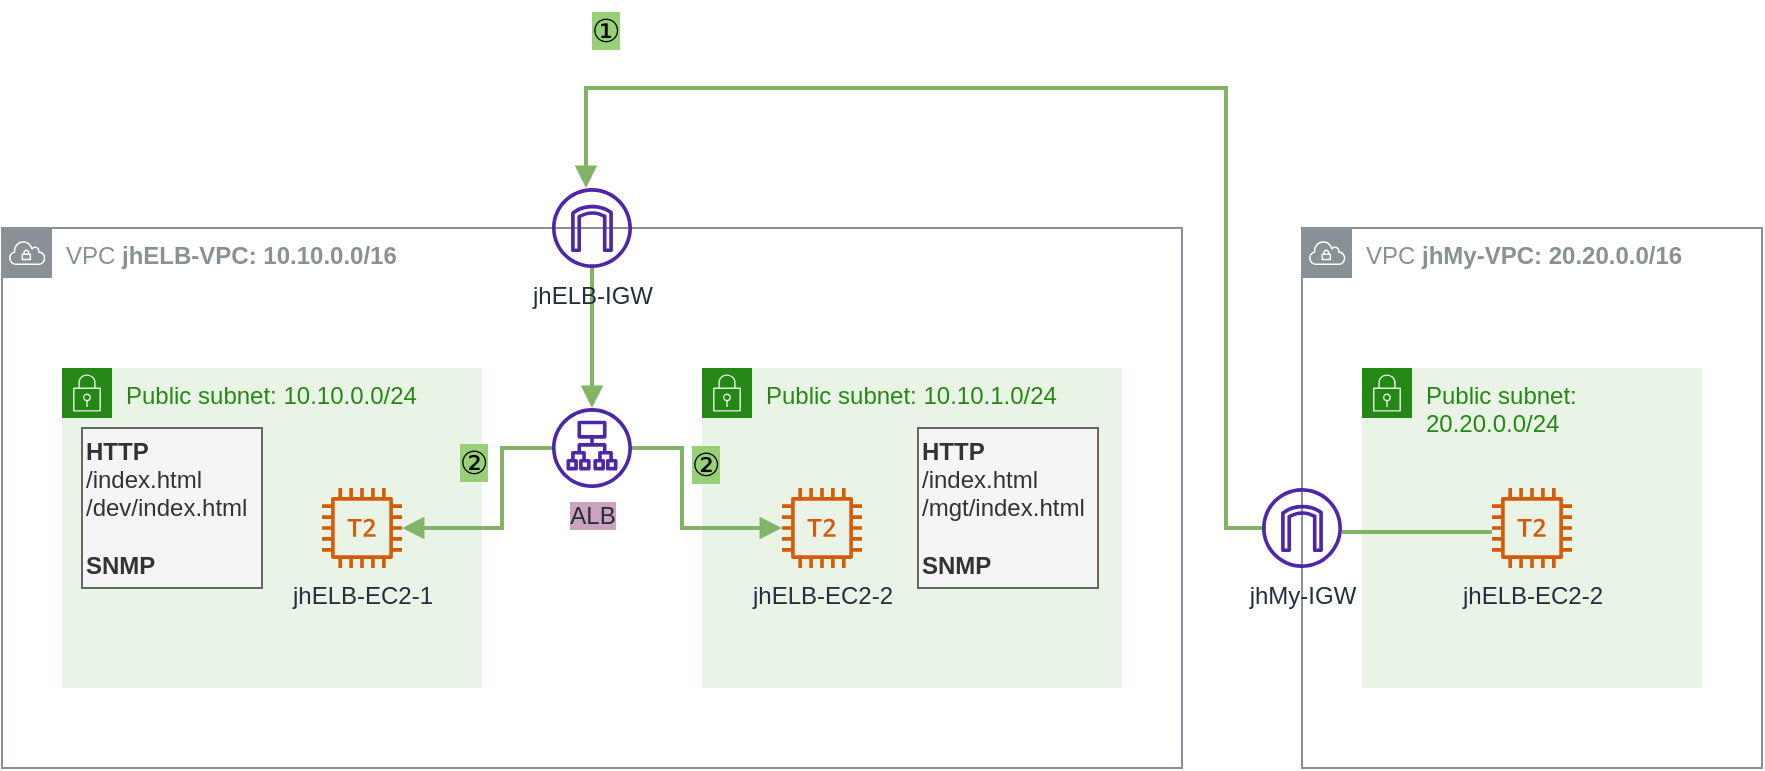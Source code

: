 <mxfile version="20.3.0" type="device"><diagram id="O1QQbL72nYp6XeWh-pYY" name="페이지-1"><mxGraphModel dx="1298" dy="892" grid="1" gridSize="10" guides="1" tooltips="1" connect="1" arrows="1" fold="1" page="1" pageScale="1" pageWidth="827" pageHeight="1169" math="0" shadow="0"><root><mxCell id="0"/><mxCell id="1" parent="0"/><mxCell id="yalJn6UqCPsWomniYJql-1" value="VPC &lt;b&gt;jhELB-VPC: 10.10.0.0/16&lt;/b&gt;" style="sketch=0;outlineConnect=0;gradientColor=none;html=1;whiteSpace=wrap;fontSize=12;fontStyle=0;shape=mxgraph.aws4.group;grIcon=mxgraph.aws4.group_vpc;strokeColor=#879196;fillColor=none;verticalAlign=top;align=left;spacingLeft=30;fontColor=#879196;dashed=0;" parent="1" vertex="1"><mxGeometry x="40" y="370" width="590" height="270" as="geometry"/></mxCell><mxCell id="yalJn6UqCPsWomniYJql-3" value="Public subnet: 10.10.0.0/24" style="points=[[0,0],[0.25,0],[0.5,0],[0.75,0],[1,0],[1,0.25],[1,0.5],[1,0.75],[1,1],[0.75,1],[0.5,1],[0.25,1],[0,1],[0,0.75],[0,0.5],[0,0.25]];outlineConnect=0;gradientColor=none;html=1;whiteSpace=wrap;fontSize=12;fontStyle=0;container=1;pointerEvents=0;collapsible=0;recursiveResize=0;shape=mxgraph.aws4.group;grIcon=mxgraph.aws4.group_security_group;grStroke=0;strokeColor=#248814;fillColor=#E9F3E6;verticalAlign=top;align=left;spacingLeft=30;fontColor=#248814;dashed=0;" parent="1" vertex="1"><mxGeometry x="70" y="440" width="210" height="160" as="geometry"/></mxCell><mxCell id="yalJn6UqCPsWomniYJql-4" value="jhELB-EC2-1" style="sketch=0;outlineConnect=0;fontColor=#232F3E;gradientColor=none;fillColor=#D45B07;strokeColor=none;dashed=0;verticalLabelPosition=bottom;verticalAlign=top;align=center;html=1;fontSize=12;fontStyle=0;aspect=fixed;pointerEvents=1;shape=mxgraph.aws4.t2_instance;" parent="yalJn6UqCPsWomniYJql-3" vertex="1"><mxGeometry x="130" y="60" width="40" height="40" as="geometry"/></mxCell><mxCell id="yalJn6UqCPsWomniYJql-5" value="&lt;b&gt;HTTP&lt;/b&gt;&lt;br&gt;/index.html&lt;br&gt;/dev/index.html&lt;br&gt;&lt;br&gt;&lt;b&gt;SNMP&lt;/b&gt;" style="text;html=1;strokeColor=#666666;fillColor=#f5f5f5;align=left;verticalAlign=middle;whiteSpace=wrap;rounded=0;fontColor=#333333;" parent="1" vertex="1"><mxGeometry x="80" y="470" width="90" height="80" as="geometry"/></mxCell><mxCell id="yalJn6UqCPsWomniYJql-6" value="Public subnet: 10.10.1.0/24" style="points=[[0,0],[0.25,0],[0.5,0],[0.75,0],[1,0],[1,0.25],[1,0.5],[1,0.75],[1,1],[0.75,1],[0.5,1],[0.25,1],[0,1],[0,0.75],[0,0.5],[0,0.25]];outlineConnect=0;gradientColor=none;html=1;whiteSpace=wrap;fontSize=12;fontStyle=0;container=1;pointerEvents=0;collapsible=0;recursiveResize=0;shape=mxgraph.aws4.group;grIcon=mxgraph.aws4.group_security_group;grStroke=0;strokeColor=#248814;fillColor=#E9F3E6;verticalAlign=top;align=left;spacingLeft=30;fontColor=#248814;dashed=0;" parent="1" vertex="1"><mxGeometry x="390" y="440" width="210" height="160" as="geometry"/></mxCell><mxCell id="yalJn6UqCPsWomniYJql-7" value="jhELB-EC2-2" style="sketch=0;outlineConnect=0;fontColor=#232F3E;gradientColor=none;fillColor=#D45B07;strokeColor=none;dashed=0;verticalLabelPosition=bottom;verticalAlign=top;align=center;html=1;fontSize=12;fontStyle=0;aspect=fixed;pointerEvents=1;shape=mxgraph.aws4.t2_instance;" parent="yalJn6UqCPsWomniYJql-6" vertex="1"><mxGeometry x="40" y="60" width="40" height="40" as="geometry"/></mxCell><mxCell id="yalJn6UqCPsWomniYJql-8" value="&lt;b&gt;HTTP&lt;/b&gt;&lt;br&gt;/index.html&lt;br&gt;/mgt/index.html&lt;br&gt;&lt;br&gt;&lt;b&gt;SNMP&lt;/b&gt;" style="text;html=1;strokeColor=#666666;fillColor=#f5f5f5;align=left;verticalAlign=middle;whiteSpace=wrap;rounded=0;fontColor=#333333;" parent="1" vertex="1"><mxGeometry x="498" y="470" width="90" height="80" as="geometry"/></mxCell><mxCell id="yalJn6UqCPsWomniYJql-9" value="VPC &lt;b&gt;jhMy-VPC: 20.20.0.0/16&lt;/b&gt;" style="sketch=0;outlineConnect=0;gradientColor=none;html=1;whiteSpace=wrap;fontSize=12;fontStyle=0;shape=mxgraph.aws4.group;grIcon=mxgraph.aws4.group_vpc;strokeColor=#879196;fillColor=none;verticalAlign=top;align=left;spacingLeft=30;fontColor=#879196;dashed=0;" parent="1" vertex="1"><mxGeometry x="690" y="370" width="230" height="270" as="geometry"/></mxCell><mxCell id="yalJn6UqCPsWomniYJql-10" value="Public subnet: 20.20.0.0/24" style="points=[[0,0],[0.25,0],[0.5,0],[0.75,0],[1,0],[1,0.25],[1,0.5],[1,0.75],[1,1],[0.75,1],[0.5,1],[0.25,1],[0,1],[0,0.75],[0,0.5],[0,0.25]];outlineConnect=0;gradientColor=none;html=1;whiteSpace=wrap;fontSize=12;fontStyle=0;container=1;pointerEvents=0;collapsible=0;recursiveResize=0;shape=mxgraph.aws4.group;grIcon=mxgraph.aws4.group_security_group;grStroke=0;strokeColor=#248814;fillColor=#E9F3E6;verticalAlign=top;align=left;spacingLeft=30;fontColor=#248814;dashed=0;" parent="1" vertex="1"><mxGeometry x="720" y="440" width="170" height="160" as="geometry"/></mxCell><mxCell id="yalJn6UqCPsWomniYJql-11" value="jhELB-EC2-2" style="sketch=0;outlineConnect=0;fontColor=#232F3E;gradientColor=none;fillColor=#D45B07;strokeColor=none;dashed=0;verticalLabelPosition=bottom;verticalAlign=top;align=center;html=1;fontSize=12;fontStyle=0;aspect=fixed;pointerEvents=1;shape=mxgraph.aws4.t2_instance;" parent="yalJn6UqCPsWomniYJql-10" vertex="1"><mxGeometry x="65" y="60" width="40" height="40" as="geometry"/></mxCell><mxCell id="yalJn6UqCPsWomniYJql-20" style="edgeStyle=orthogonalEdgeStyle;rounded=0;orthogonalLoop=1;jettySize=auto;html=1;strokeColor=#82b366;strokeWidth=2;endArrow=block;endFill=1;fillColor=#d5e8d4;" parent="1" source="yalJn6UqCPsWomniYJql-12" target="yalJn6UqCPsWomniYJql-15" edge="1"><mxGeometry relative="1" as="geometry"/></mxCell><mxCell id="yalJn6UqCPsWomniYJql-12" value="jhELB-IGW" style="sketch=0;outlineConnect=0;fontColor=#232F3E;gradientColor=none;fillColor=#4D27AA;strokeColor=none;dashed=0;verticalLabelPosition=bottom;verticalAlign=top;align=center;html=1;fontSize=12;fontStyle=0;aspect=fixed;pointerEvents=1;shape=mxgraph.aws4.internet_gateway;" parent="1" vertex="1"><mxGeometry x="315" y="350" width="40" height="40" as="geometry"/></mxCell><mxCell id="yalJn6UqCPsWomniYJql-39" style="edgeStyle=orthogonalEdgeStyle;rounded=0;orthogonalLoop=1;jettySize=auto;html=1;strokeColor=#82b366;strokeWidth=2;endArrow=block;endFill=1;endSize=6;fillColor=#d5e8d4;" parent="1" edge="1"><mxGeometry relative="1" as="geometry"><mxPoint x="672" y="520" as="sourcePoint"/><mxPoint x="332" y="350.0" as="targetPoint"/><Array as="points"><mxPoint x="652" y="520"/><mxPoint x="652" y="300"/><mxPoint x="332" y="300"/></Array></mxGeometry></mxCell><mxCell id="yalJn6UqCPsWomniYJql-13" value="jhMy-IGW" style="sketch=0;outlineConnect=0;fontColor=#232F3E;gradientColor=none;fillColor=#4D27AA;strokeColor=none;dashed=0;verticalLabelPosition=bottom;verticalAlign=top;align=center;html=1;fontSize=12;fontStyle=0;aspect=fixed;pointerEvents=1;shape=mxgraph.aws4.internet_gateway;" parent="1" vertex="1"><mxGeometry x="670" y="500" width="40" height="40" as="geometry"/></mxCell><mxCell id="yalJn6UqCPsWomniYJql-21" style="edgeStyle=orthogonalEdgeStyle;rounded=0;orthogonalLoop=1;jettySize=auto;html=1;strokeColor=#82b366;strokeWidth=2;endArrow=block;endFill=1;fillColor=#d5e8d4;" parent="1" source="yalJn6UqCPsWomniYJql-15" target="yalJn6UqCPsWomniYJql-7" edge="1"><mxGeometry relative="1" as="geometry"><Array as="points"><mxPoint x="380" y="480"/><mxPoint x="380" y="520"/></Array></mxGeometry></mxCell><mxCell id="yalJn6UqCPsWomniYJql-22" style="edgeStyle=orthogonalEdgeStyle;rounded=0;orthogonalLoop=1;jettySize=auto;html=1;strokeColor=#82b366;strokeWidth=2;endArrow=block;endFill=1;fillColor=#d5e8d4;" parent="1" source="yalJn6UqCPsWomniYJql-15" target="yalJn6UqCPsWomniYJql-4" edge="1"><mxGeometry relative="1" as="geometry"><Array as="points"><mxPoint x="290" y="480"/><mxPoint x="290" y="520"/></Array></mxGeometry></mxCell><mxCell id="yalJn6UqCPsWomniYJql-15" value="ALB" style="sketch=0;outlineConnect=0;fontColor=#232F3E;gradientColor=none;fillColor=#4D27AA;strokeColor=none;dashed=0;verticalLabelPosition=bottom;verticalAlign=top;align=center;html=1;fontSize=12;fontStyle=0;aspect=fixed;pointerEvents=1;shape=mxgraph.aws4.application_load_balancer;labelBackgroundColor=#CDA2BE;" parent="1" vertex="1"><mxGeometry x="315" y="460" width="40" height="40" as="geometry"/></mxCell><mxCell id="yalJn6UqCPsWomniYJql-35" value="①" style="text;html=1;strokeColor=none;fillColor=none;align=center;verticalAlign=middle;whiteSpace=wrap;rounded=0;fontSize=16;labelBackgroundColor=#97D077;" parent="1" vertex="1"><mxGeometry x="322" y="256" width="40" height="30" as="geometry"/></mxCell><mxCell id="yalJn6UqCPsWomniYJql-37" style="edgeStyle=orthogonalEdgeStyle;rounded=0;orthogonalLoop=1;jettySize=auto;html=1;endArrow=none;endFill=0;strokeWidth=2;fillColor=#d5e8d4;strokeColor=#82b366;" parent="1" edge="1"><mxGeometry relative="1" as="geometry"><mxPoint x="785" y="522" as="sourcePoint"/><mxPoint x="710" y="522" as="targetPoint"/></mxGeometry></mxCell><mxCell id="yalJn6UqCPsWomniYJql-46" value="②" style="text;html=1;strokeColor=none;fillColor=none;align=center;verticalAlign=middle;whiteSpace=wrap;rounded=0;fontSize=16;labelBackgroundColor=#97D077;" parent="1" vertex="1"><mxGeometry x="372" y="475" width="40" height="25" as="geometry"/></mxCell><mxCell id="yalJn6UqCPsWomniYJql-47" value="②" style="text;html=1;strokeColor=none;fillColor=none;align=center;verticalAlign=middle;whiteSpace=wrap;rounded=0;fontSize=16;labelBackgroundColor=#97D077;" parent="1" vertex="1"><mxGeometry x="256" y="474" width="40" height="25" as="geometry"/></mxCell></root></mxGraphModel></diagram></mxfile>